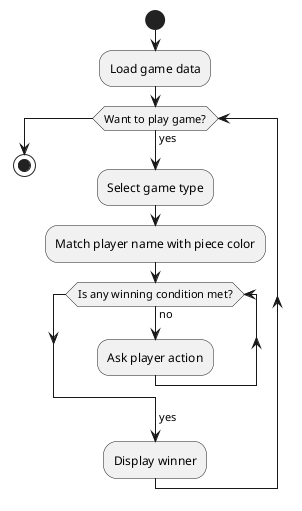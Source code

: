 @startuml Chess game flow
start
:Load game data;
while (Want to play game?) is (yes)
    :Select game type;
    :Match player name with piece color;
    while (Is any winning condition met?) is (no)
        :Ask player action;
    endwhile
    ->yes;
    :Display winner;
endwhile
stop
@enduml

